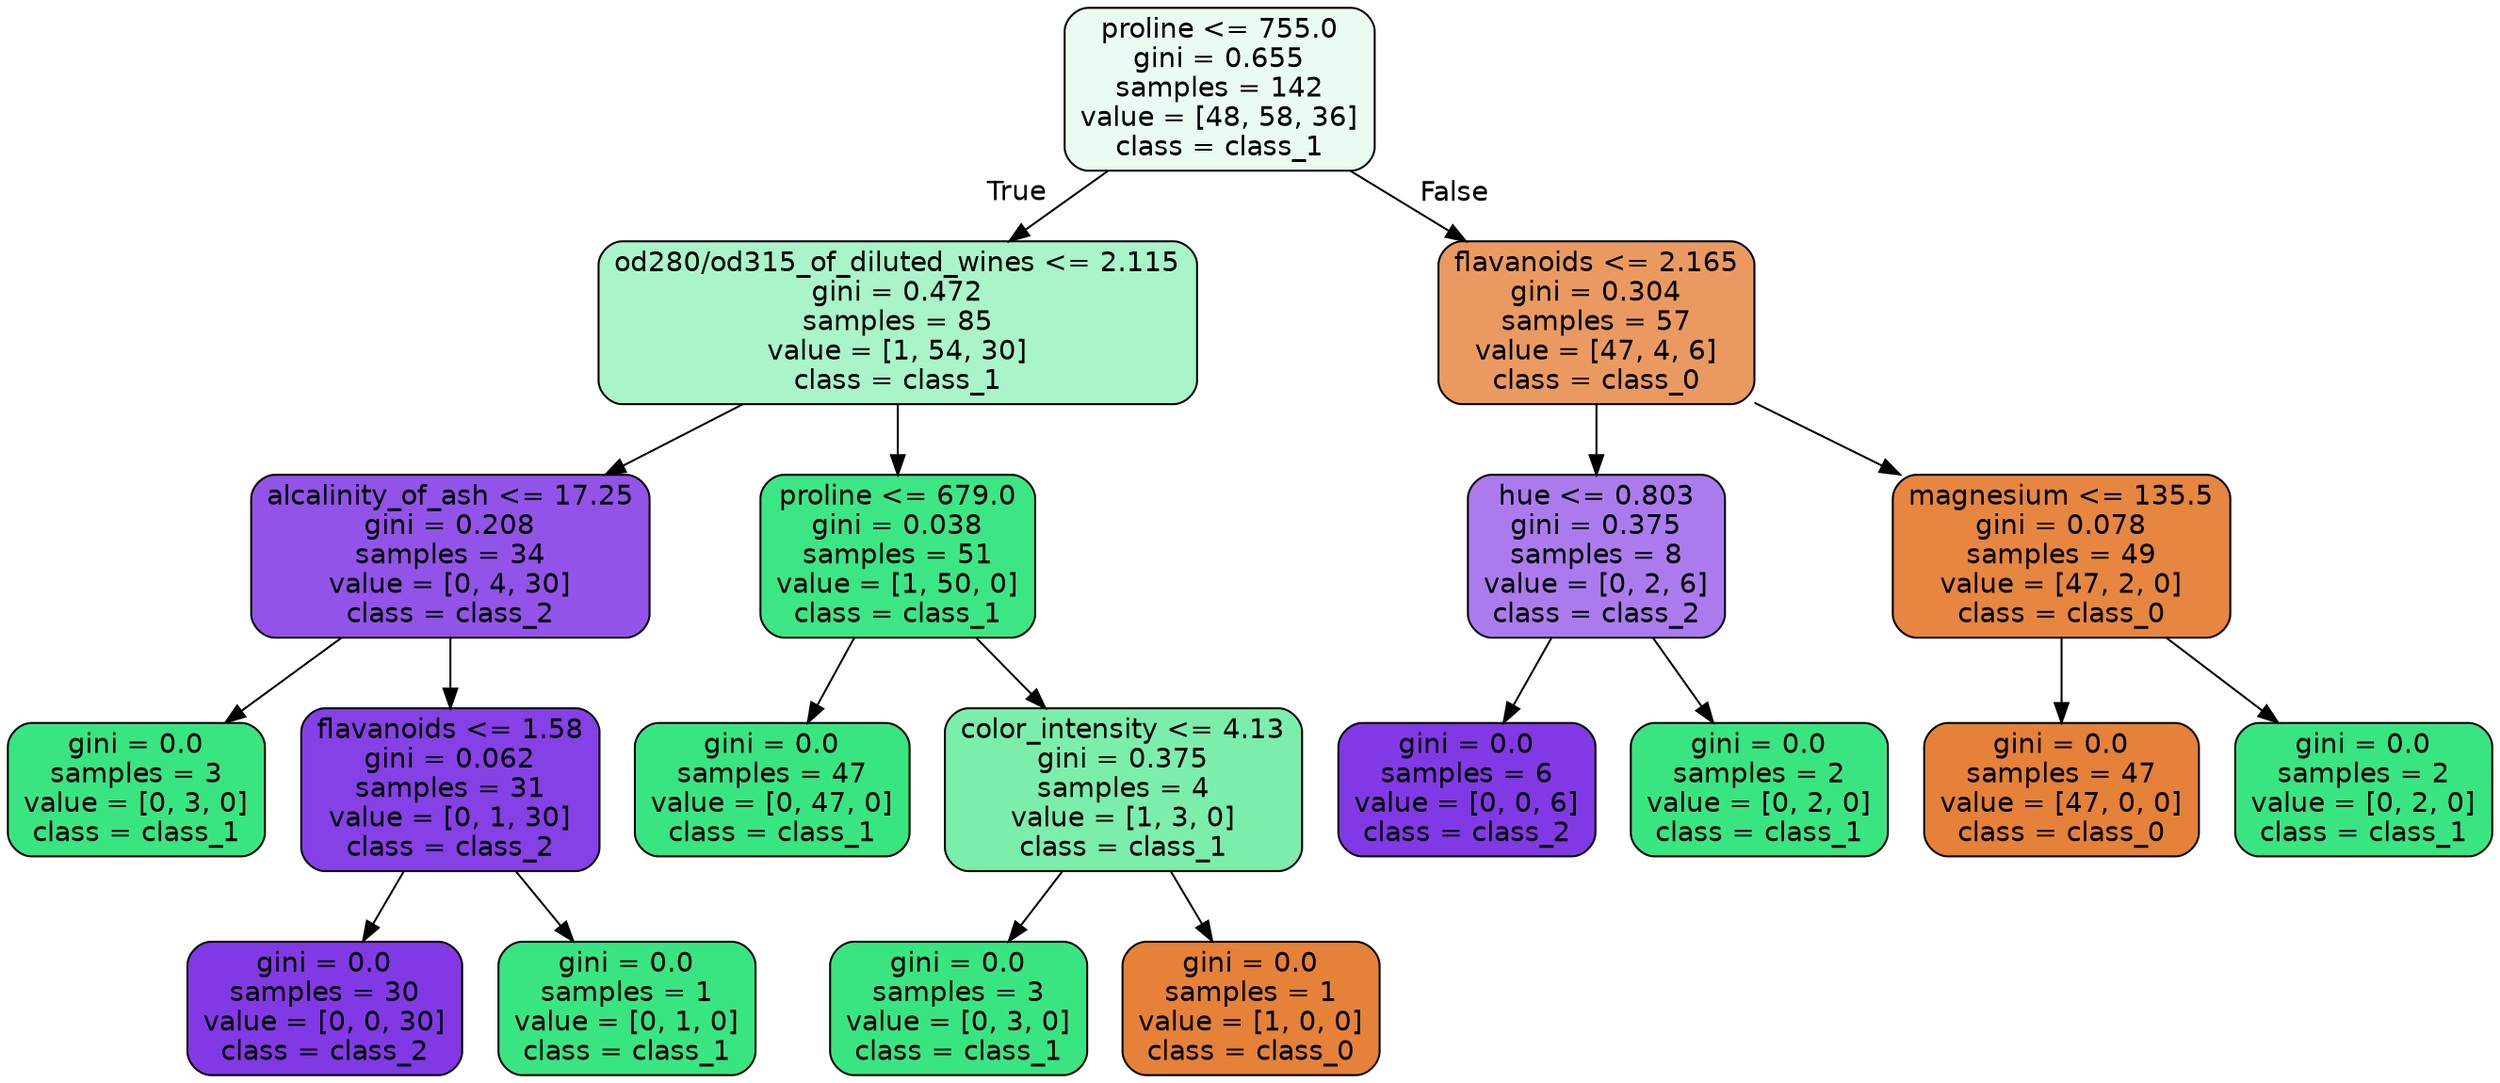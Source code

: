 digraph Tree {
node [shape=box, style="filled, rounded", color="black", fontname=helvetica] ;
edge [fontname=helvetica] ;
0 [label="proline <= 755.0\ngini = 0.655\nsamples = 142\nvalue = [48, 58, 36]\nclass = class_1", fillcolor="#eafcf2"] ;
1 [label="od280/od315_of_diluted_wines <= 2.115\ngini = 0.472\nsamples = 85\nvalue = [1, 54, 30]\nclass = class_1", fillcolor="#a9f4c8"] ;
0 -> 1 [labeldistance=2.5, labelangle=45, headlabel="True"] ;
2 [label="alcalinity_of_ash <= 17.25\ngini = 0.208\nsamples = 34\nvalue = [0, 4, 30]\nclass = class_2", fillcolor="#9253e8"] ;
1 -> 2 ;
3 [label="gini = 0.0\nsamples = 3\nvalue = [0, 3, 0]\nclass = class_1", fillcolor="#39e581"] ;
2 -> 3 ;
4 [label="flavanoids <= 1.58\ngini = 0.062\nsamples = 31\nvalue = [0, 1, 30]\nclass = class_2", fillcolor="#8540e6"] ;
2 -> 4 ;
5 [label="gini = 0.0\nsamples = 30\nvalue = [0, 0, 30]\nclass = class_2", fillcolor="#8139e5"] ;
4 -> 5 ;
6 [label="gini = 0.0\nsamples = 1\nvalue = [0, 1, 0]\nclass = class_1", fillcolor="#39e581"] ;
4 -> 6 ;
7 [label="proline <= 679.0\ngini = 0.038\nsamples = 51\nvalue = [1, 50, 0]\nclass = class_1", fillcolor="#3de684"] ;
1 -> 7 ;
8 [label="gini = 0.0\nsamples = 47\nvalue = [0, 47, 0]\nclass = class_1", fillcolor="#39e581"] ;
7 -> 8 ;
9 [label="color_intensity <= 4.13\ngini = 0.375\nsamples = 4\nvalue = [1, 3, 0]\nclass = class_1", fillcolor="#7beeab"] ;
7 -> 9 ;
10 [label="gini = 0.0\nsamples = 3\nvalue = [0, 3, 0]\nclass = class_1", fillcolor="#39e581"] ;
9 -> 10 ;
11 [label="gini = 0.0\nsamples = 1\nvalue = [1, 0, 0]\nclass = class_0", fillcolor="#e58139"] ;
9 -> 11 ;
12 [label="flavanoids <= 2.165\ngini = 0.304\nsamples = 57\nvalue = [47, 4, 6]\nclass = class_0", fillcolor="#ea9a60"] ;
0 -> 12 [labeldistance=2.5, labelangle=-45, headlabel="False"] ;
13 [label="hue <= 0.803\ngini = 0.375\nsamples = 8\nvalue = [0, 2, 6]\nclass = class_2", fillcolor="#ab7bee"] ;
12 -> 13 ;
14 [label="gini = 0.0\nsamples = 6\nvalue = [0, 0, 6]\nclass = class_2", fillcolor="#8139e5"] ;
13 -> 14 ;
15 [label="gini = 0.0\nsamples = 2\nvalue = [0, 2, 0]\nclass = class_1", fillcolor="#39e581"] ;
13 -> 15 ;
16 [label="magnesium <= 135.5\ngini = 0.078\nsamples = 49\nvalue = [47, 2, 0]\nclass = class_0", fillcolor="#e68641"] ;
12 -> 16 ;
17 [label="gini = 0.0\nsamples = 47\nvalue = [47, 0, 0]\nclass = class_0", fillcolor="#e58139"] ;
16 -> 17 ;
18 [label="gini = 0.0\nsamples = 2\nvalue = [0, 2, 0]\nclass = class_1", fillcolor="#39e581"] ;
16 -> 18 ;
}